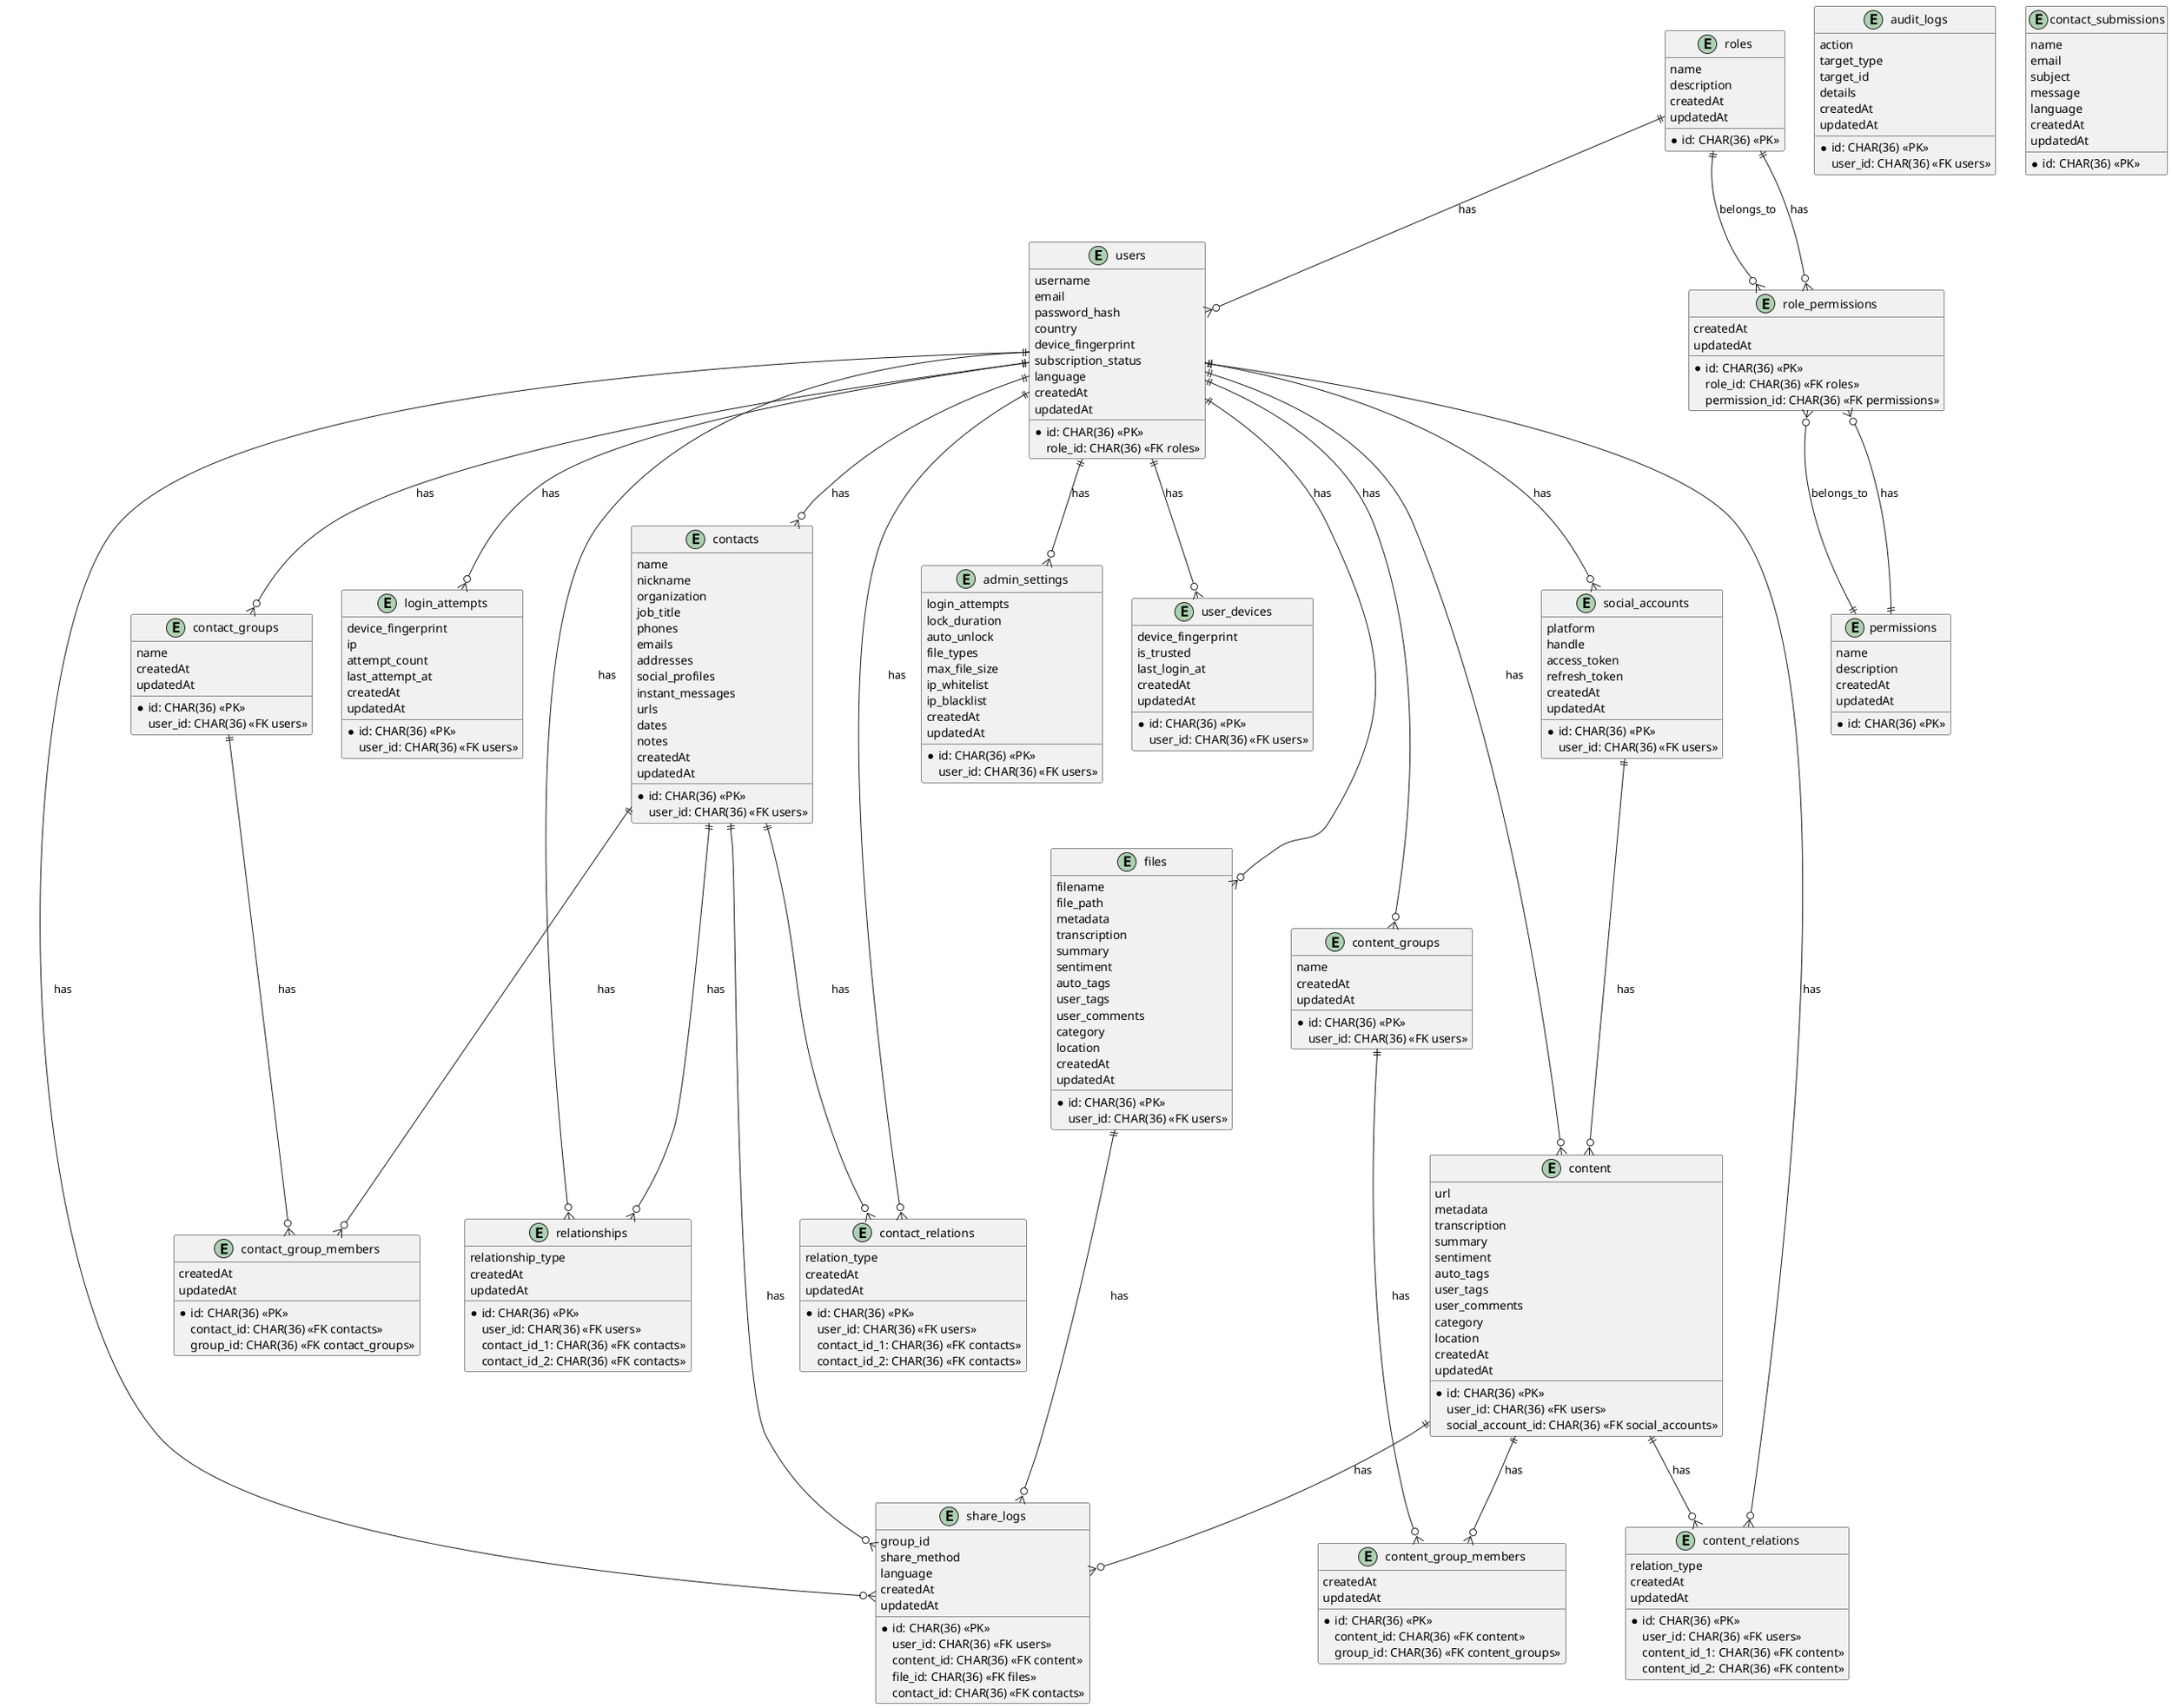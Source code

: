 @startuml
entity users {
  *id: CHAR(36) <<PK>>
  username
  email
  password_hash
  role_id: CHAR(36) <<FK roles>>
  country
  device_fingerprint
  subscription_status
  language
  createdAt
  updatedAt
}
entity user_devices {
  *id: CHAR(36) <<PK>>
  user_id: CHAR(36) <<FK users>>
  device_fingerprint
  is_trusted
  last_login_at
  createdAt
  updatedAt
}
entity roles {
  *id: CHAR(36) <<PK>>
  name
  description
  createdAt
  updatedAt
}
entity permissions {
  *id: CHAR(36) <<PK>>
  name
  description
  createdAt
  updatedAt
}
entity role_permissions {
  *id: CHAR(36) <<PK>>
  role_id: CHAR(36) <<FK roles>>
  permission_id: CHAR(36) <<FK permissions>>
  createdAt
  updatedAt
}
entity audit_logs {
  *id: CHAR(36) <<PK>>
  user_id: CHAR(36) <<FK users>>
  action
  target_type
  target_id
  details
  createdAt
  updatedAt
}
entity social_accounts {
  *id: CHAR(36) <<PK>>
  user_id: CHAR(36) <<FK users>>
  platform
  handle
  access_token
  refresh_token
  createdAt
  updatedAt
}
entity content {
  *id: CHAR(36) <<PK>>
  user_id: CHAR(36) <<FK users>>
  social_account_id: CHAR(36) <<FK social_accounts>>
  url
  metadata
  transcription
  summary
  sentiment
  auto_tags
  user_tags
  user_comments
  category
  location
  createdAt
  updatedAt
}
entity files {
  *id: CHAR(36) <<PK>>
  user_id: CHAR(36) <<FK users>>
  filename
  file_path
  metadata
  transcription
  summary
  sentiment
  auto_tags
  user_tags
  user_comments
  category
  location
  createdAt
  updatedAt
}
entity contacts {
  *id: CHAR(36) <<PK>>
  user_id: CHAR(36) <<FK users>>
  name
  nickname
  organization
  job_title
  phones
  emails
  addresses
  social_profiles
  instant_messages
  urls
  dates
  notes
  createdAt
  updatedAt
}
entity contact_groups {
  *id: CHAR(36) <<PK>>
  user_id: CHAR(36) <<FK users>>
  name
  createdAt
  updatedAt
}
entity contact_group_members {
  *id: CHAR(36) <<PK>>
  contact_id: CHAR(36) <<FK contacts>>
  group_id: CHAR(36) <<FK contact_groups>>
  createdAt
  updatedAt
}
entity content_groups {
  *id: CHAR(36) <<PK>>
  user_id: CHAR(36) <<FK users>>
  name
  createdAt
  updatedAt
}
entity content_group_members {
  *id: CHAR(36) <<PK>>
  content_id: CHAR(36) <<FK content>>
  group_id: CHAR(36) <<FK content_groups>>
  createdAt
  updatedAt
}
entity share_logs {
  *id: CHAR(36) <<PK>>
  user_id: CHAR(36) <<FK users>>
  content_id: CHAR(36) <<FK content>>
  file_id: CHAR(36) <<FK files>>
  contact_id: CHAR(36) <<FK contacts>>
  group_id
  share_method
  language
  createdAt
  updatedAt
}
entity login_attempts {
  *id: CHAR(36) <<PK>>
  user_id: CHAR(36) <<FK users>>
  device_fingerprint
  ip
  attempt_count
  last_attempt_at
  createdAt
  updatedAt
}
entity contact_submissions {
  *id: CHAR(36) <<PK>>
  name
  email
  subject
  message
  language
  createdAt
  updatedAt
}
entity relationships {
  *id: CHAR(36) <<PK>>
  user_id: CHAR(36) <<FK users>>
  contact_id_1: CHAR(36) <<FK contacts>>
  contact_id_2: CHAR(36) <<FK contacts>>
  relationship_type
  createdAt
  updatedAt
}
entity contact_relations {
  *id: CHAR(36) <<PK>>
  user_id: CHAR(36) <<FK users>>
  contact_id_1: CHAR(36) <<FK contacts>>
  contact_id_2: CHAR(36) <<FK contacts>>
  relation_type
  createdAt
  updatedAt
}
entity content_relations {
  *id: CHAR(36) <<PK>>
  user_id: CHAR(36) <<FK users>>
  content_id_1: CHAR(36) <<FK content>>
  content_id_2: CHAR(36) <<FK content>>
  relation_type
  createdAt
  updatedAt
}
entity admin_settings {
  *id: CHAR(36) <<PK>>
  user_id: CHAR(36) <<FK users>>
  login_attempts
  lock_duration
  auto_unlock
  file_types
  max_file_size
  ip_whitelist
  ip_blacklist
  createdAt
  updatedAt
}

users ||--o{ user_devices : has
users ||--o{ social_accounts : has
users ||--o{ content : has
users ||--o{ files : has
users ||--o{ contacts : has
users ||--o{ contact_groups : has
users ||--o{ content_groups : has
users ||--o{ share_logs : has
users ||--o{ login_attempts : has
users ||--o{ relationships : has
users ||--o{ contact_relations : has
users ||--o{ content_relations : has
users ||--o{ admin_settings : has
roles ||--o{ users : has
roles ||--o{ role_permissions : has
permissions ||--o{ role_permissions : has
role_permissions }o--|| roles : belongs_to
role_permissions }o--|| permissions : belongs_to
social_accounts ||--o{ content : has
content ||--o{ content_group_members : has
content_groups ||--o{ content_group_members : has
contacts ||--o{ contact_group_members : has
contact_groups ||--o{ contact_group_members : has
contacts ||--o{ relationships : has
contacts ||--o{ contact_relations : has
content ||--o{ content_relations : has
files ||--o{ share_logs : has
contacts ||--o{ share_logs : has
content ||--o{ share_logs : has
@enduml 